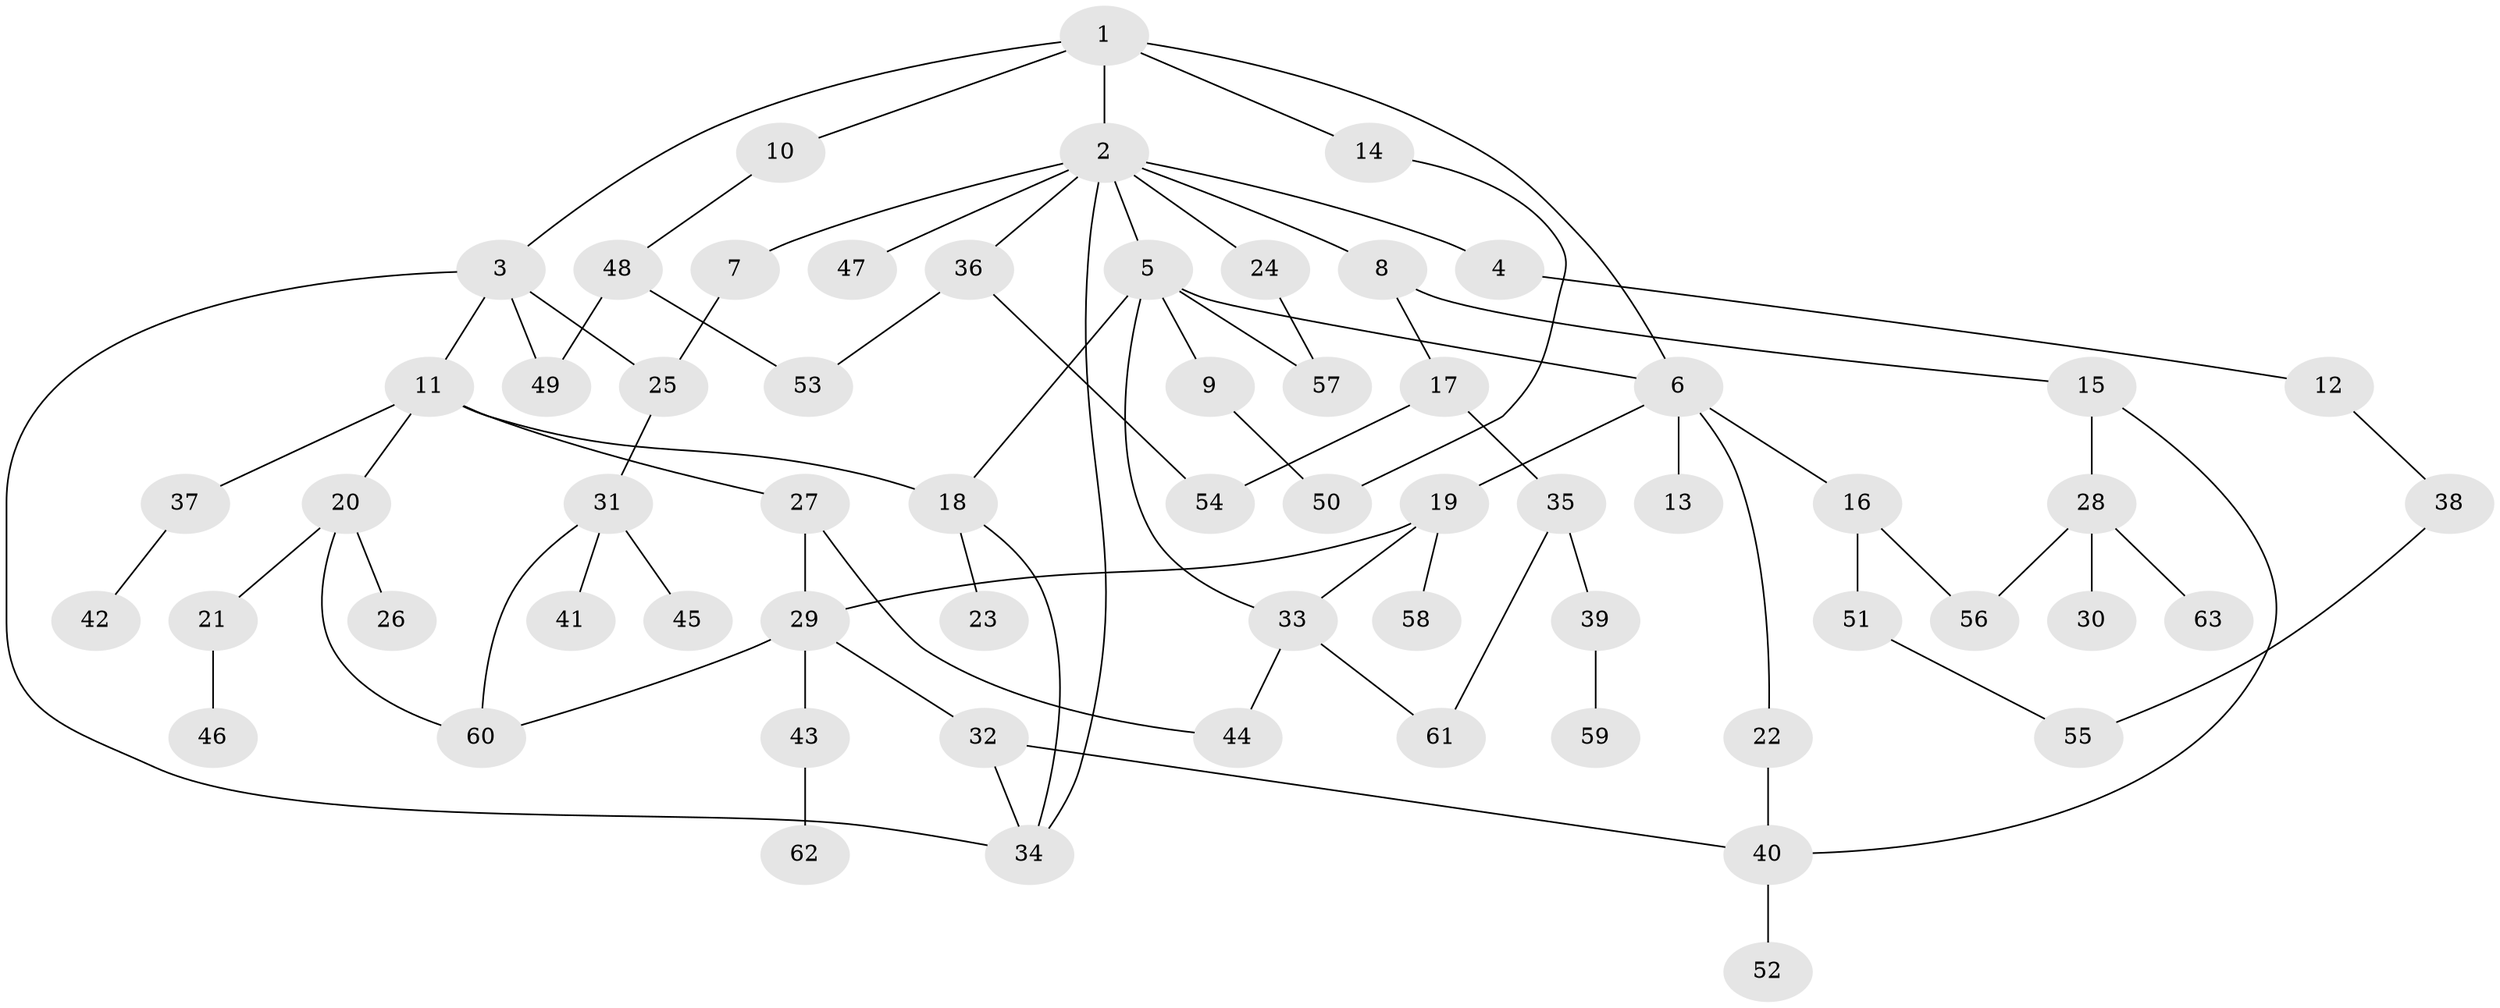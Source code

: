 // Generated by graph-tools (version 1.1) at 2025/34/03/09/25 02:34:10]
// undirected, 63 vertices, 83 edges
graph export_dot {
graph [start="1"]
  node [color=gray90,style=filled];
  1;
  2;
  3;
  4;
  5;
  6;
  7;
  8;
  9;
  10;
  11;
  12;
  13;
  14;
  15;
  16;
  17;
  18;
  19;
  20;
  21;
  22;
  23;
  24;
  25;
  26;
  27;
  28;
  29;
  30;
  31;
  32;
  33;
  34;
  35;
  36;
  37;
  38;
  39;
  40;
  41;
  42;
  43;
  44;
  45;
  46;
  47;
  48;
  49;
  50;
  51;
  52;
  53;
  54;
  55;
  56;
  57;
  58;
  59;
  60;
  61;
  62;
  63;
  1 -- 2;
  1 -- 3;
  1 -- 10;
  1 -- 14;
  1 -- 6;
  2 -- 4;
  2 -- 5;
  2 -- 7;
  2 -- 8;
  2 -- 24;
  2 -- 34;
  2 -- 36;
  2 -- 47;
  3 -- 11;
  3 -- 25;
  3 -- 49;
  3 -- 34;
  4 -- 12;
  5 -- 6;
  5 -- 9;
  5 -- 33;
  5 -- 57;
  5 -- 18;
  6 -- 13;
  6 -- 16;
  6 -- 19;
  6 -- 22;
  7 -- 25;
  8 -- 15;
  8 -- 17;
  9 -- 50;
  10 -- 48;
  11 -- 18;
  11 -- 20;
  11 -- 27;
  11 -- 37;
  12 -- 38;
  14 -- 50;
  15 -- 28;
  15 -- 40;
  16 -- 51;
  16 -- 56;
  17 -- 35;
  17 -- 54;
  18 -- 23;
  18 -- 34;
  19 -- 58;
  19 -- 33;
  19 -- 29;
  20 -- 21;
  20 -- 26;
  20 -- 60;
  21 -- 46;
  22 -- 40;
  24 -- 57;
  25 -- 31;
  27 -- 29;
  27 -- 44;
  28 -- 30;
  28 -- 56;
  28 -- 63;
  29 -- 32;
  29 -- 43;
  29 -- 60;
  31 -- 41;
  31 -- 45;
  31 -- 60;
  32 -- 34;
  32 -- 40;
  33 -- 44;
  33 -- 61;
  35 -- 39;
  35 -- 61;
  36 -- 54;
  36 -- 53;
  37 -- 42;
  38 -- 55;
  39 -- 59;
  40 -- 52;
  43 -- 62;
  48 -- 53;
  48 -- 49;
  51 -- 55;
}
